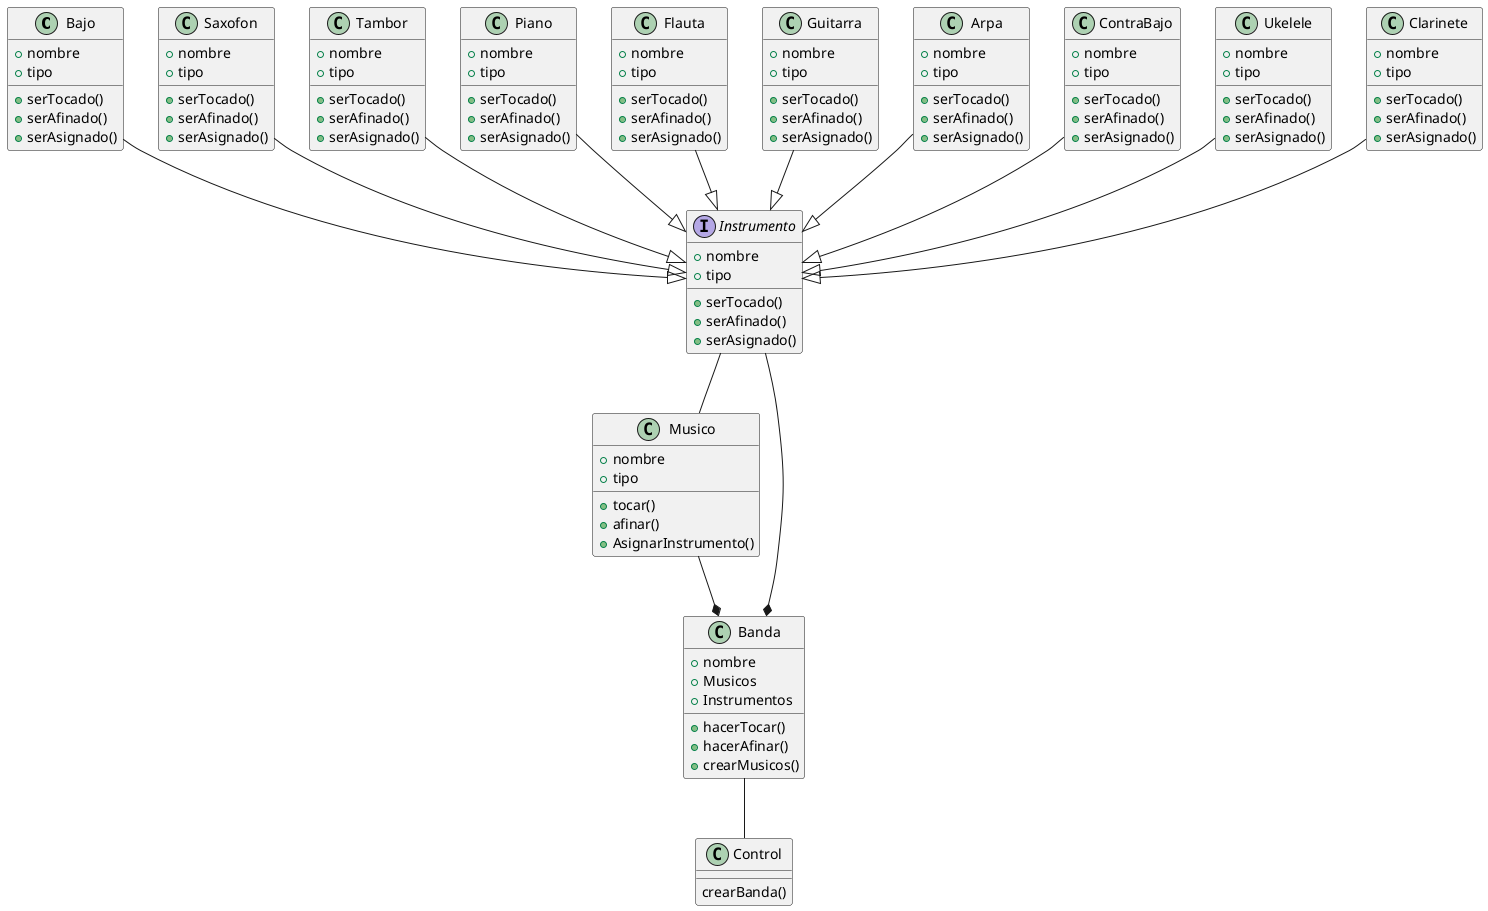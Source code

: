 @startuml Diagrama_de_clases
class Bajo{
    +nombre
    +tipo
    +serTocado()
    +serAfinado()
    +serAsignado()
}
class Saxofon{
    +nombre
    +tipo
    +serTocado()
    +serAfinado()
    +serAsignado()
}
class Tambor{
    +nombre
    +tipo
    +serTocado()
    +serAfinado()
    +serAsignado()
}
class Piano{
    +nombre
    +tipo
    +serTocado()
    +serAfinado()
    +serAsignado()
}
class Flauta{
    +nombre
    +tipo
    +serTocado()
    +serAfinado()
    +serAsignado()
}
class Guitarra{
    +nombre
    +tipo
    +serTocado()
    +serAfinado()
    +serAsignado()
}
class Arpa{
    +nombre
    +tipo
    +serTocado()
    +serAfinado()
    +serAsignado()
}
class ContraBajo{
    +nombre
    +tipo
    +serTocado()
    +serAfinado()
    +serAsignado()
}
class Ukelele{
    +nombre
    +tipo
    +serTocado()
    +serAfinado()
    +serAsignado()
}
class Clarinete{
    +nombre
    +tipo
    +serTocado()
    +serAfinado()
    +serAsignado()
}
interface Instrumento{
    +nombre
    +tipo
    +serTocado()
    +serAfinado()
    +serAsignado()
}
class Musico{
    +nombre
    +tipo
    +tocar()
    +afinar()
    +AsignarInstrumento()
}
class Banda{
    +nombre
    +Musicos
    +Instrumentos
    +hacerTocar()
    +hacerAfinar()
    +crearMusicos()
}
class Control{
    crearBanda()
}
Bajo--|>Instrumento
Saxofon--|>Instrumento
Tambor--|>Instrumento
Piano--|>Instrumento
Flauta--|>Instrumento
Guitarra--|>Instrumento
Arpa--|>Instrumento
ContraBajo--|>Instrumento
Ukelele--|>Instrumento
Clarinete--|>Instrumento
Instrumento--Musico
Instrumento--*Banda
Musico--*Banda
Banda--Control
@enduml